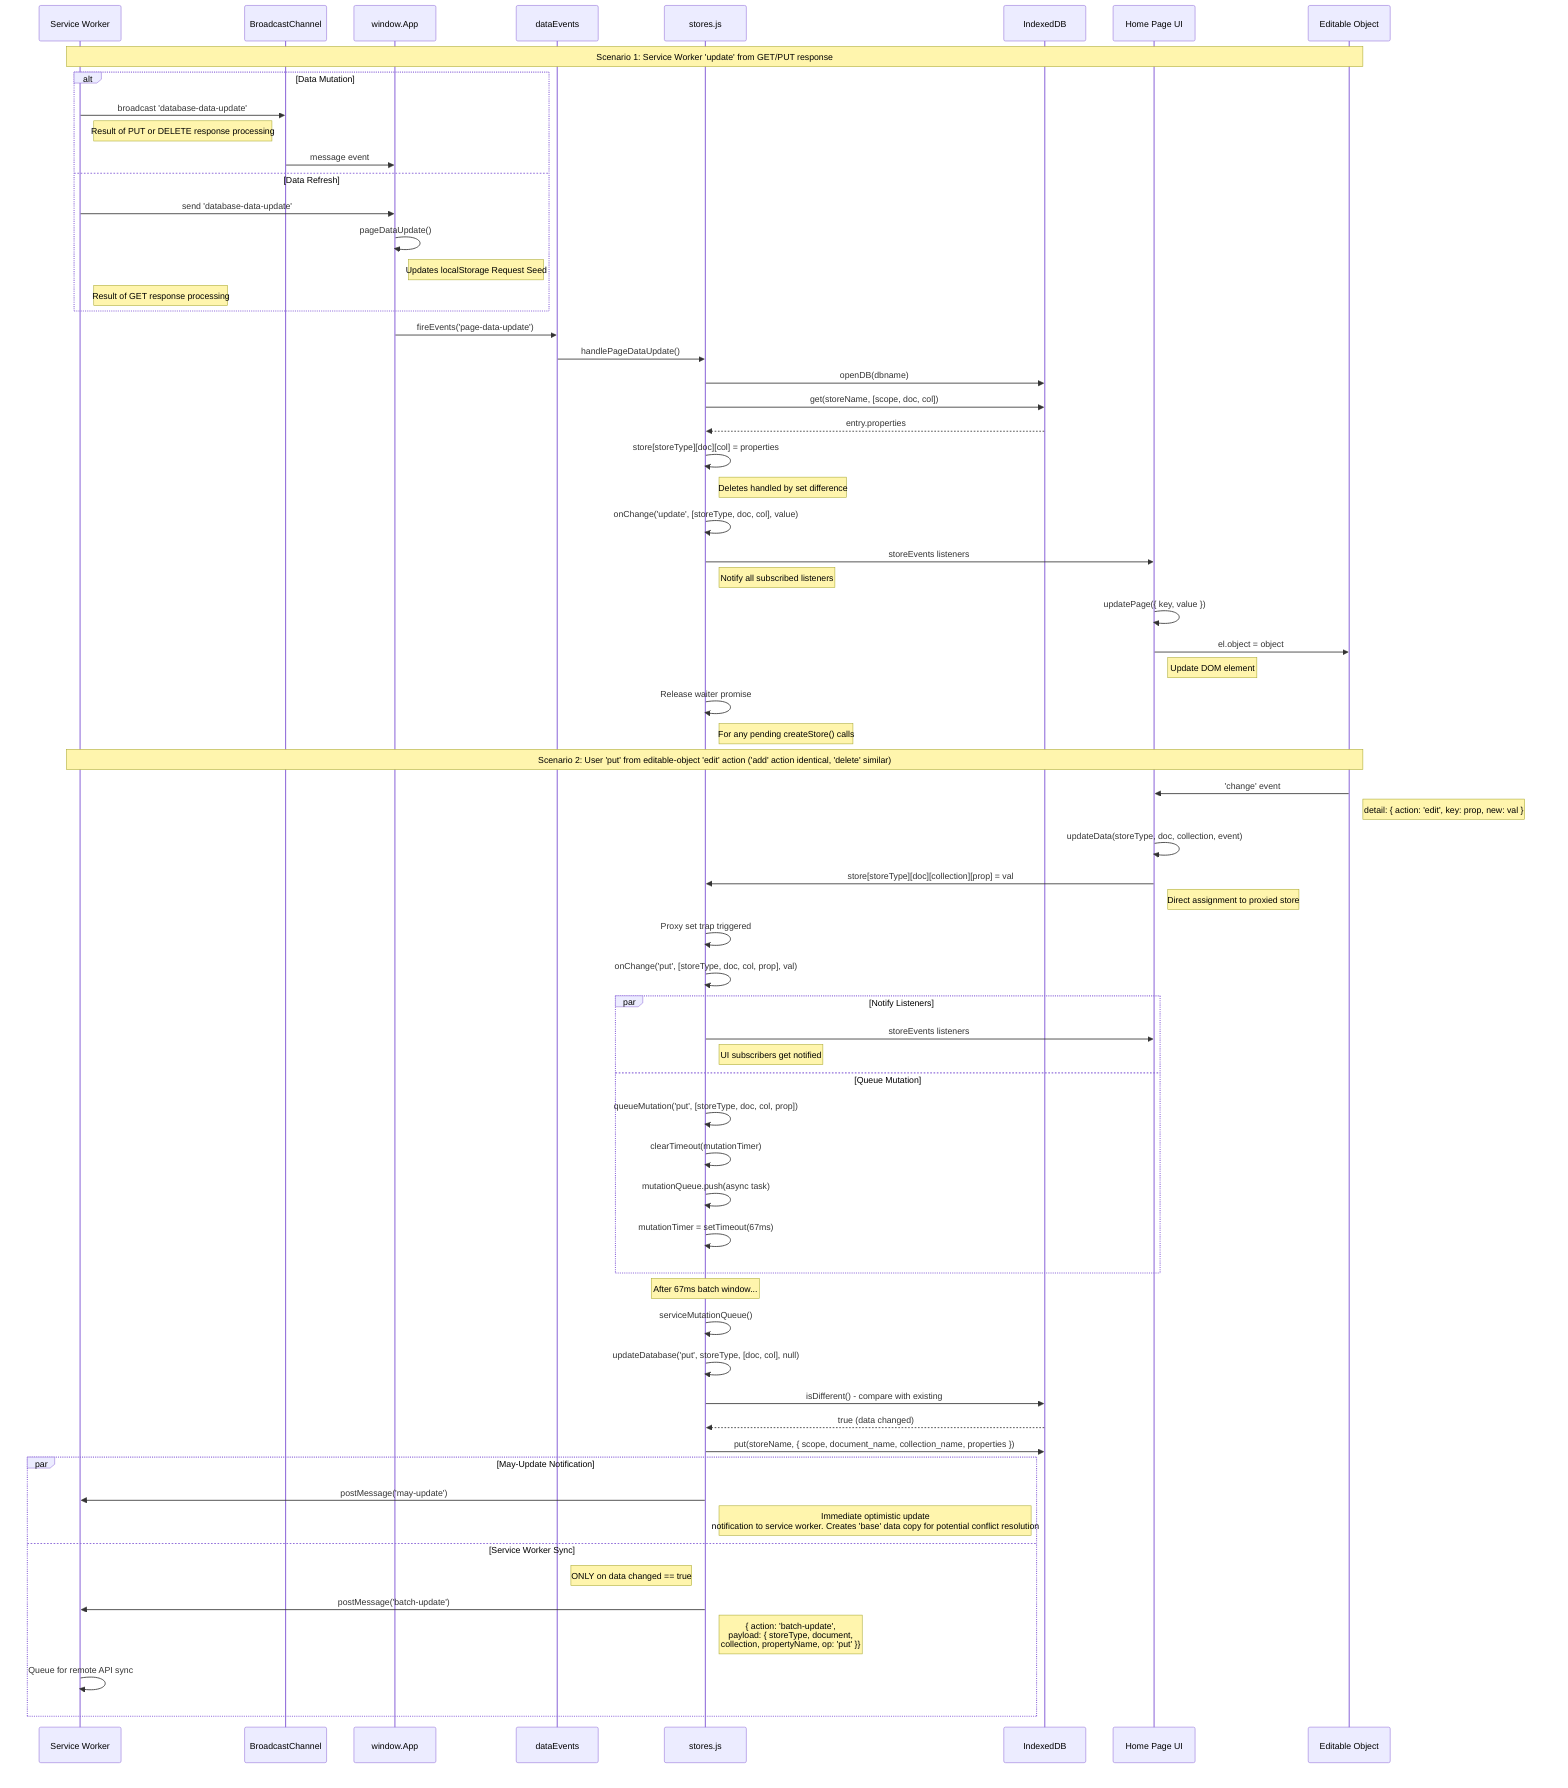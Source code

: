 sequenceDiagram
    participant SW as Service Worker
    participant BC as BroadcastChannel
    participant App as window.App
    participant DE as dataEvents
    participant SM as stores.js
    participant IDB as IndexedDB
    participant UI as Home Page UI
    participant EO as Editable Object

    Note over SW,EO: Scenario 1: Service Worker 'update' from GET/PUT response

    alt Data Mutation
      SW->>BC: broadcast 'database-data-update'
      Note right of SW: Result of PUT or DELETE response processing
      BC->>App: message event
    else Data Refresh
      SW->>App: send 'database-data-update'
      App->>App: pageDataUpdate()
      Note right of App: Updates localStorage Request Seed
      Note right of SW: Result of GET response processing
    end
        
    App->>DE: fireEvents('page-data-update')
    DE->>SM: handlePageDataUpdate()
    
    SM->>IDB: openDB(dbname)
    SM->>IDB: get(storeName, [scope, doc, col])
    IDB-->>SM: entry.properties
    
    SM->>SM: store[storeType][doc][col] = properties
    Note right of SM: Deletes handled by set difference
    SM->>SM: onChange('update', [storeType, doc, col], value)
    
    SM->>UI: storeEvents listeners
    Note right of SM: Notify all subscribed listeners
    
    UI->>UI: updatePage({ key, value })
    UI->>EO: el.object = object
    Note right of UI: Update DOM element

    SM->>SM: Release waiter promise
    Note right of SM: For any pending createStore() calls

    Note over SW,EO: Scenario 2: User 'put' from editable-object 'edit' action ('add' action identical, 'delete' similar)

    EO->>UI: 'change' event
    Note right of EO: detail: { action: 'edit', key: prop, new: val }
    
    UI->>UI: updateData(storeType, doc, collection, event)
    UI->>SM: store[storeType][doc][collection][prop] = val
    Note right of UI: Direct assignment to proxied store
    
    SM->>SM: Proxy set trap triggered
    SM->>SM: onChange('put', [storeType, doc, col, prop], val)
    
    par Notify Listeners
        SM->>UI: storeEvents listeners
        Note right of SM: UI subscribers get notified
    and Queue Mutation
        SM->>SM: queueMutation('put', [storeType, doc, col, prop])
        SM->>SM: clearTimeout(mutationTimer)
        SM->>SM: mutationQueue.push(async task)
        SM->>SM: mutationTimer = setTimeout(67ms)
    end

    Note over SM: After 67ms batch window...

    SM->>SM: serviceMutationQueue()
    SM->>SM: updateDatabase('put', storeType, [doc, col], null)
    
    SM->>IDB: isDifferent() - compare with existing
    IDB-->>SM: true (data changed)
    
    SM->>IDB: put(storeName, { scope, document_name, collection_name, properties })
    
    par May-Update Notification
        SM->>SW: postMessage('may-update')
        Note right of SM: Immediate optimistic update<br/>notification to service worker. Creates 'base' data copy for potential conflict resolution
    and Service Worker Sync
        Note left of SM: ONLY on data changed == true
        SM->>SW: postMessage('batch-update')
        Note right of SM: { action: 'batch-update',<br/>payload: { storeType, document,<br/>collection, propertyName, op: 'put' }}
        SW->>SW: Queue for remote API sync
    end